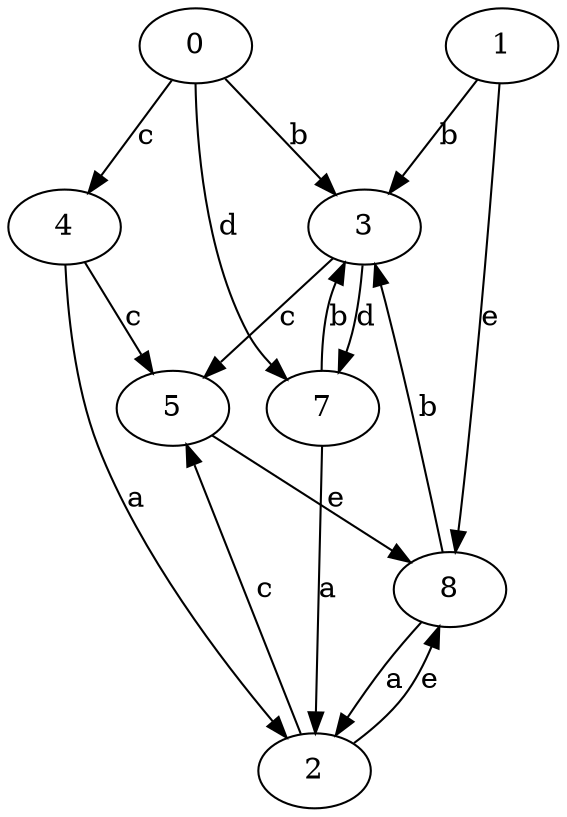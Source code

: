 strict digraph  {
0;
1;
2;
3;
4;
5;
7;
8;
0 -> 3  [label=b];
0 -> 4  [label=c];
0 -> 7  [label=d];
1 -> 3  [label=b];
1 -> 8  [label=e];
2 -> 5  [label=c];
2 -> 8  [label=e];
3 -> 5  [label=c];
3 -> 7  [label=d];
4 -> 2  [label=a];
4 -> 5  [label=c];
5 -> 8  [label=e];
7 -> 2  [label=a];
7 -> 3  [label=b];
8 -> 2  [label=a];
8 -> 3  [label=b];
}
